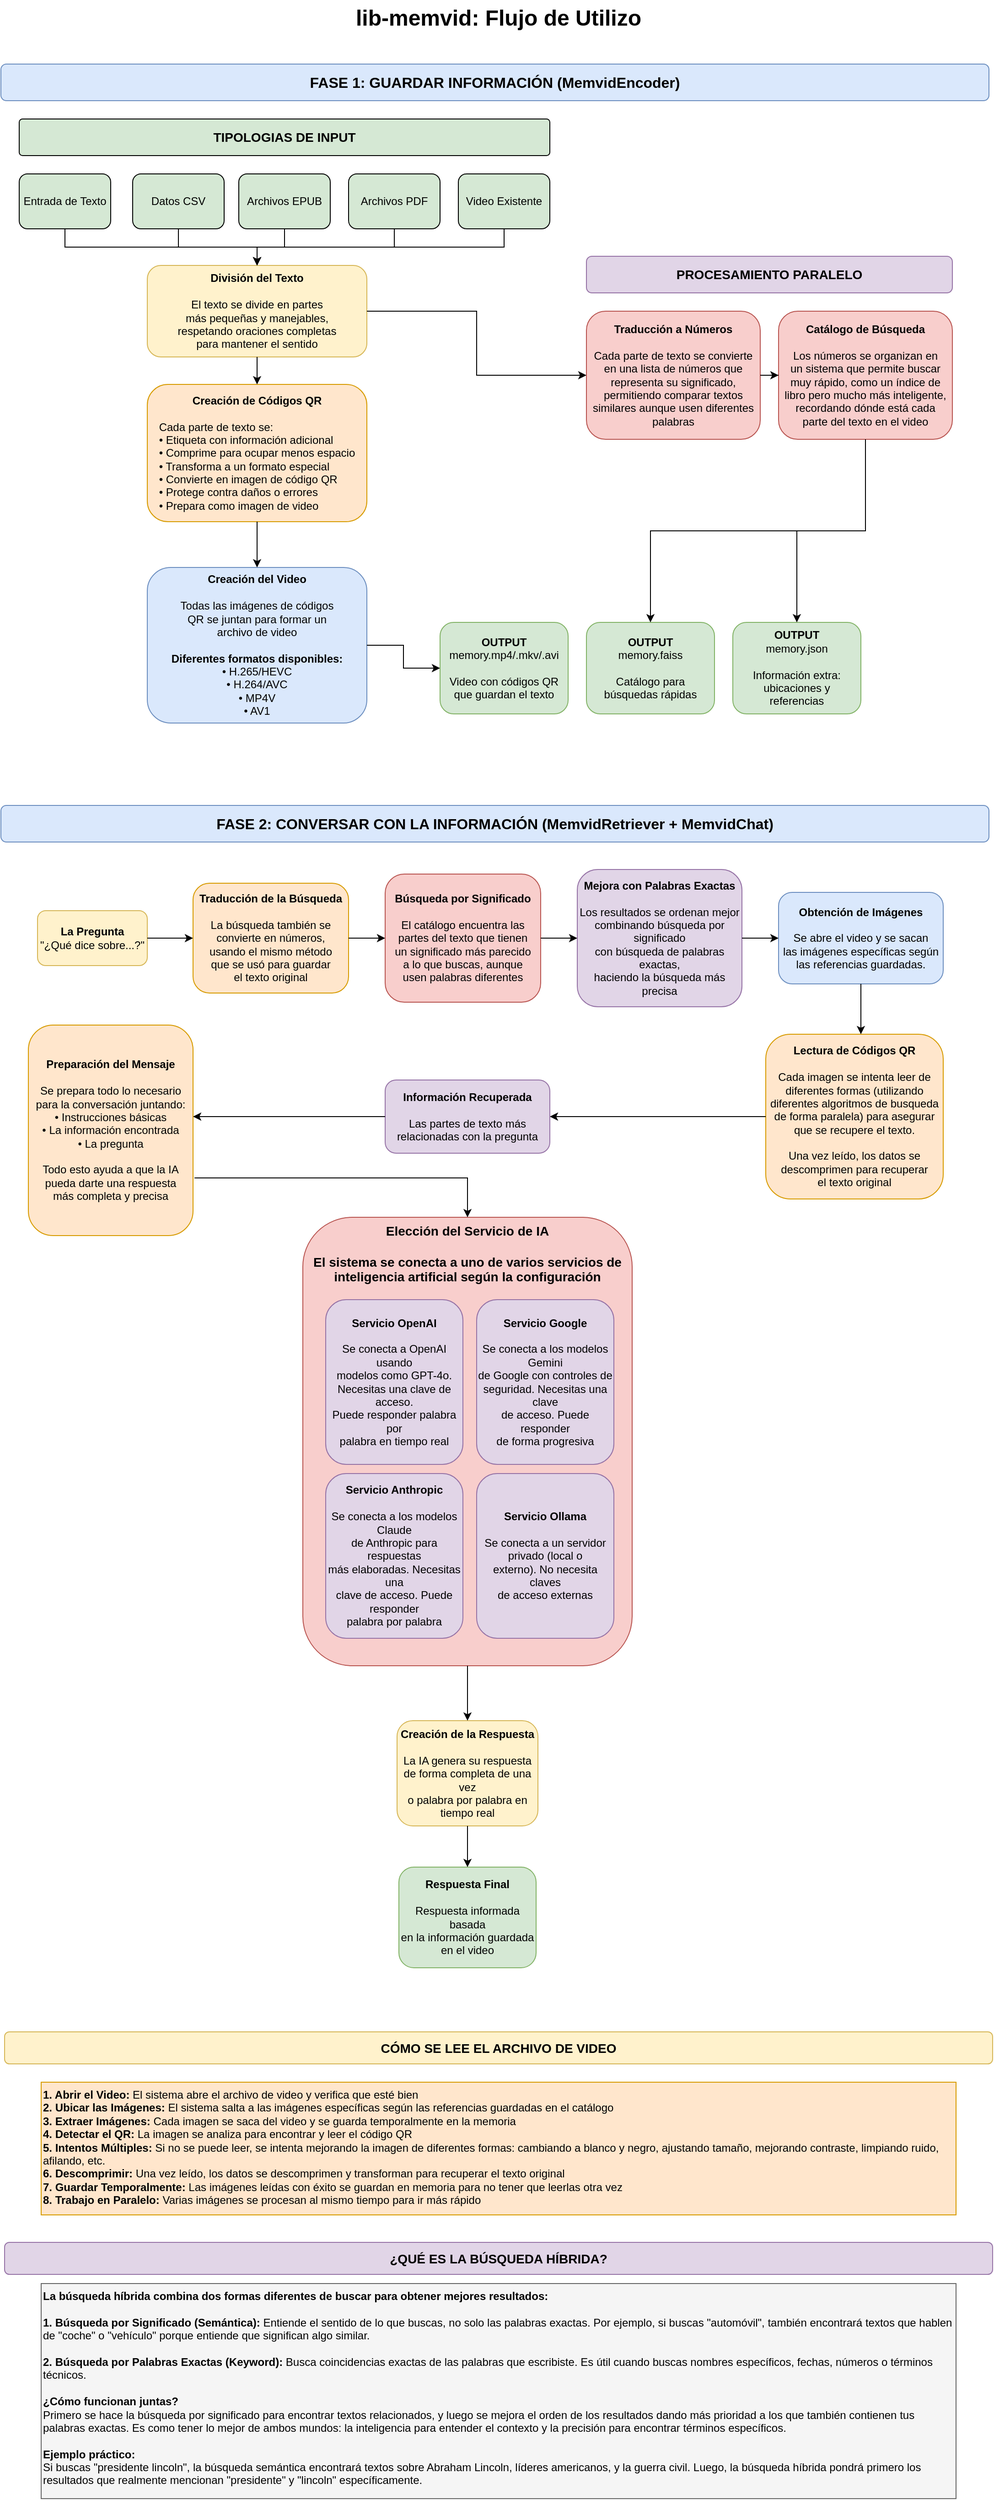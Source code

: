 <mxfile>
    <diagram name="Memvid Architecture" id="complete-flow">
        <mxGraphModel dx="1642" dy="666" grid="1" gridSize="10" guides="1" tooltips="1" connect="1" arrows="1" fold="1" page="1" pageScale="1" pageWidth="1169" pageHeight="1654" background="#FFFFFF" math="0" shadow="0">
            <root>
                <mxCell id="0"/>
                <mxCell id="1" parent="0"/>
                <mxCell id="14" value="&lt;b style=&quot;scrollbar-color: rgb(75, 75, 75) rgb(27, 29, 30);&quot;&gt;TIPOLOGIAS DE INPUT&lt;/b&gt;" style="whiteSpace=wrap;html=1;fillColor=light-dark(#D5E8D4,#336600);strokeColor=light-dark(#000000,#4D9900);gradientColor=none;rounded=1;verticalAlign=middle;fontSize=14;fontColor=light-dark(#000000,#FFFFFF);arcSize=9;" vertex="1" parent="1">
                    <mxGeometry x="60" y="150" width="580" height="40" as="geometry"/>
                </mxCell>
                <mxCell id="title" value="lib-memvid: Flujo de Utilizo" style="text;html=1;strokeColor=none;fillColor=none;align=center;verticalAlign=middle;whiteSpace=wrap;rounded=0;fontSize=24;fontStyle=1" parent="1" vertex="1">
                    <mxGeometry x="284" y="20" width="600" height="40" as="geometry"/>
                </mxCell>
                <mxCell id="encoding-title" value="FASE 1: GUARDAR INFORMACIÓN (MemvidEncoder)" style="rounded=1;whiteSpace=wrap;html=1;fontSize=16;fontStyle=1;fillColor=#dae8fc;strokeColor=#6c8ebf;align=center;" parent="1" vertex="1">
                    <mxGeometry x="40" y="90" width="1080" height="40" as="geometry"/>
                </mxCell>
                <mxCell id="input-text" value="Entrada de Texto" style="rounded=1;whiteSpace=wrap;html=1;fillColor=#d5e8d4;strokeColor=light-dark(#000000,#336600);align=center;" parent="1" vertex="1">
                    <mxGeometry x="60" y="210" width="100" height="60" as="geometry"/>
                </mxCell>
                <mxCell id="input-pdf" value="Archivos PDF" style="rounded=1;whiteSpace=wrap;html=1;fillColor=#d5e8d4;strokeColor=light-dark(#000000,#336600);align=center;" parent="1" vertex="1">
                    <mxGeometry x="420" y="210" width="100" height="60" as="geometry"/>
                </mxCell>
                <mxCell id="input-epub" value="Archivos EPUB" style="rounded=1;whiteSpace=wrap;html=1;fillColor=#d5e8d4;strokeColor=light-dark(#000000,#336600);align=center;" parent="1" vertex="1">
                    <mxGeometry x="300" y="210" width="100" height="60" as="geometry"/>
                </mxCell>
                <mxCell id="input-csv" value="Datos CSV" style="rounded=1;whiteSpace=wrap;html=1;fillColor=#d5e8d4;strokeColor=light-dark(#000000,#336600);align=center;" parent="1" vertex="1">
                    <mxGeometry x="184" y="210" width="100" height="60" as="geometry"/>
                </mxCell>
                <mxCell id="input-video" value="Video Existente" style="rounded=1;whiteSpace=wrap;html=1;fillColor=#d5e8d4;strokeColor=light-dark(#000000,#336600);align=center;" parent="1" vertex="1">
                    <mxGeometry x="540" y="210" width="100" height="60" as="geometry"/>
                </mxCell>
                <mxCell id="chunking" value="&lt;b&gt;División del Texto&lt;/b&gt;&lt;br&gt;&lt;br&gt;El texto se divide en partes&lt;br&gt;más pequeñas y manejables,&lt;br&gt;respetando oraciones completas&lt;br&gt;para mantener el sentido" style="rounded=1;whiteSpace=wrap;html=1;fillColor=#fff2cc;strokeColor=#d6b656;align=center;" parent="1" vertex="1">
                    <mxGeometry x="200" y="310" width="240" height="100" as="geometry"/>
                </mxCell>
                <mxCell id="arrow1" style="edgeStyle=orthogonalEdgeStyle;rounded=0;orthogonalLoop=1;jettySize=auto;html=1;align=center;" parent="1" source="input-text" target="chunking" edge="1">
                    <mxGeometry relative="1" as="geometry">
                        <Array as="points">
                            <mxPoint x="110" y="290"/>
                            <mxPoint x="320" y="290"/>
                        </Array>
                    </mxGeometry>
                </mxCell>
                <mxCell id="arrow2" style="edgeStyle=orthogonalEdgeStyle;rounded=0;orthogonalLoop=1;jettySize=auto;html=1;align=center;" parent="1" source="input-pdf" target="chunking" edge="1">
                    <mxGeometry relative="1" as="geometry"/>
                </mxCell>
                <mxCell id="arrow3" style="edgeStyle=orthogonalEdgeStyle;rounded=0;orthogonalLoop=1;jettySize=auto;html=1;align=center;" parent="1" source="input-epub" target="chunking" edge="1">
                    <mxGeometry relative="1" as="geometry"/>
                </mxCell>
                <mxCell id="arrow4" style="edgeStyle=orthogonalEdgeStyle;rounded=0;orthogonalLoop=1;jettySize=auto;html=1;align=center;" parent="1" source="input-csv" target="chunking" edge="1">
                    <mxGeometry relative="1" as="geometry"/>
                </mxCell>
                <mxCell id="qr-gen" value="&lt;b&gt;Creación de Códigos QR&lt;/b&gt;&lt;br&gt;&lt;br&gt;&lt;div style=&quot;text-align: left;&quot;&gt;&lt;span style=&quot;background-color: transparent;&quot;&gt;Cada parte de texto se:&lt;/span&gt;&lt;/div&gt;&lt;div style=&quot;text-align: left;&quot;&gt;&lt;span style=&quot;background-color: transparent;&quot;&gt;• Etiqueta con información adicional&lt;/span&gt;&lt;/div&gt;&lt;div style=&quot;text-align: left;&quot;&gt;&lt;span style=&quot;background-color: transparent;&quot;&gt;• Comprime para ocupar menos espacio&lt;/span&gt;&lt;/div&gt;&lt;div style=&quot;text-align: left;&quot;&gt;&lt;span style=&quot;background-color: transparent;&quot;&gt;• Transforma a un formato especial&lt;/span&gt;&lt;/div&gt;&lt;div style=&quot;text-align: left;&quot;&gt;&lt;span style=&quot;background-color: transparent;&quot;&gt;• Convierte en imagen de código QR&lt;/span&gt;&lt;/div&gt;&lt;div style=&quot;text-align: left;&quot;&gt;&lt;span style=&quot;background-color: transparent;&quot;&gt;• Protege contra daños o errores&lt;/span&gt;&lt;/div&gt;&lt;div style=&quot;text-align: left;&quot;&gt;&lt;span style=&quot;background-color: transparent;&quot;&gt;• Prepara como imagen de video&lt;/span&gt;&lt;/div&gt;" style="rounded=1;whiteSpace=wrap;html=1;fillColor=#ffe6cc;strokeColor=#d79b00;align=center;" parent="1" vertex="1">
                    <mxGeometry x="200" y="440" width="240" height="150" as="geometry"/>
                </mxCell>
                <mxCell id="arrow5" style="edgeStyle=orthogonalEdgeStyle;rounded=0;orthogonalLoop=1;jettySize=auto;html=1;align=center;" parent="1" source="chunking" target="qr-gen" edge="1">
                    <mxGeometry relative="1" as="geometry"/>
                </mxCell>
                <mxCell id="parallel-index" value="&lt;b&gt;PROCESAMIENTO PARALELO&lt;/b&gt;" style="rounded=1;whiteSpace=wrap;html=1;fontSize=14;fontStyle=1;fillColor=#e1d5e7;strokeColor=#9673a6;align=center;" parent="1" vertex="1">
                    <mxGeometry x="680" y="300" width="400" height="40" as="geometry"/>
                </mxCell>
                <mxCell id="embedding" value="&lt;b&gt;Traducción a Números&lt;/b&gt;&lt;br&gt;&lt;br&gt;Cada parte de texto se convierte&lt;br&gt;en una lista de números que&lt;br&gt;representa su significado,&lt;br&gt;permitiendo comparar textos&lt;br&gt;similares aunque usen diferentes&lt;br&gt;palabras" style="rounded=1;whiteSpace=wrap;html=1;fillColor=#f8cecc;strokeColor=#b85450;align=center;" parent="1" vertex="1">
                    <mxGeometry x="680" y="360" width="190" height="140" as="geometry"/>
                </mxCell>
                <mxCell id="faiss" value="&lt;b&gt;Catálogo de Búsqueda&lt;/b&gt;&lt;br&gt;&lt;br&gt;Los números se organizan en&lt;br&gt;un sistema que permite buscar&lt;br&gt;muy rápido, como un índice de&lt;br&gt;libro pero mucho más inteligente,&lt;br&gt;recordando dónde está cada&lt;br&gt;parte del texto en el video" style="rounded=1;whiteSpace=wrap;html=1;fillColor=#f8cecc;strokeColor=#b85450;align=center;" parent="1" vertex="1">
                    <mxGeometry x="890" y="360" width="190" height="140" as="geometry"/>
                </mxCell>
                <mxCell id="arrow6" style="edgeStyle=orthogonalEdgeStyle;rounded=0;orthogonalLoop=1;jettySize=auto;html=1;align=center;" parent="1" source="chunking" target="embedding" edge="1">
                    <mxGeometry relative="1" as="geometry"/>
                </mxCell>
                <mxCell id="arrow7" style="edgeStyle=orthogonalEdgeStyle;rounded=0;orthogonalLoop=1;jettySize=auto;html=1;align=center;" parent="1" source="embedding" target="faiss" edge="1">
                    <mxGeometry relative="1" as="geometry"/>
                </mxCell>
                <mxCell id="video-encoding" value="&lt;b&gt;Creación del Video&lt;/b&gt;&lt;br&gt;&lt;br&gt;Todas las imágenes de códigos&lt;br&gt;QR se juntan para formar un&lt;br&gt;archivo de video&lt;br&gt;&lt;br&gt;&lt;b&gt;Diferentes formatos disponibles:&lt;/b&gt;&lt;br&gt;• H.265/HEVC&lt;br&gt;• H.264/AVC&lt;br&gt;• MP4V&lt;br&gt;• AV1" style="rounded=1;whiteSpace=wrap;html=1;fillColor=#dae8fc;strokeColor=#6c8ebf;align=center;" parent="1" vertex="1">
                    <mxGeometry x="200" y="640" width="240" height="170" as="geometry"/>
                </mxCell>
                <mxCell id="arrow8" style="edgeStyle=orthogonalEdgeStyle;rounded=0;orthogonalLoop=1;jettySize=auto;html=1;align=center;" parent="1" source="qr-gen" target="video-encoding" edge="1">
                    <mxGeometry relative="1" as="geometry"/>
                </mxCell>
                <mxCell id="output-video" value="&lt;b&gt;OUTPUT&lt;/b&gt;&lt;br&gt;memory.mp4/.mkv/.avi&lt;br&gt;&lt;br&gt;Video con códigos QR&lt;br&gt;que guardan el texto" style="rounded=1;whiteSpace=wrap;html=1;fillColor=#d5e8d4;strokeColor=#82b366;align=center;" parent="1" vertex="1">
                    <mxGeometry x="520" y="700" width="140" height="100" as="geometry"/>
                </mxCell>
                <mxCell id="output-index-faiss" value="&lt;b&gt;OUTPUT&lt;/b&gt;&lt;br&gt;memory.faiss&lt;br&gt;&lt;br&gt;Catálogo para&lt;br&gt;búsquedas rápidas" style="rounded=1;whiteSpace=wrap;html=1;fillColor=#d5e8d4;strokeColor=#82b366;align=center;" parent="1" vertex="1">
                    <mxGeometry x="680" y="700" width="140" height="100" as="geometry"/>
                </mxCell>
                <mxCell id="output-index-json" value="&lt;b&gt;OUTPUT&lt;/b&gt;&lt;br&gt;memory.json&lt;br&gt;&lt;br&gt;Información extra:&lt;br&gt;ubicaciones y&lt;br&gt;referencias" style="rounded=1;whiteSpace=wrap;html=1;fillColor=#d5e8d4;strokeColor=#82b366;align=center;" parent="1" vertex="1">
                    <mxGeometry x="840" y="700" width="140" height="100" as="geometry"/>
                </mxCell>
                <mxCell id="arrow9" style="edgeStyle=orthogonalEdgeStyle;rounded=0;orthogonalLoop=1;jettySize=auto;html=1;align=center;" parent="1" source="video-encoding" target="output-video" edge="1">
                    <mxGeometry relative="1" as="geometry"/>
                </mxCell>
                <mxCell id="arrow10" style="edgeStyle=orthogonalEdgeStyle;rounded=0;orthogonalLoop=1;jettySize=auto;html=1;align=center;" parent="1" source="faiss" target="output-index-faiss" edge="1">
                    <mxGeometry relative="1" as="geometry">
                        <Array as="points">
                            <mxPoint x="985" y="600"/>
                            <mxPoint x="750" y="600"/>
                        </Array>
                    </mxGeometry>
                </mxCell>
                <mxCell id="arrow11" style="edgeStyle=orthogonalEdgeStyle;rounded=0;orthogonalLoop=1;jettySize=auto;html=1;align=center;" parent="1" source="faiss" target="output-index-json" edge="1">
                    <mxGeometry relative="1" as="geometry"/>
                </mxCell>
                <mxCell id="retrieval-title" value="FASE 2: CONVERSAR CON LA INFORMACIÓN (MemvidRetriever + MemvidChat)" style="rounded=1;whiteSpace=wrap;html=1;fontSize=16;fontStyle=1;fillColor=#dae8fc;strokeColor=#6c8ebf;align=center;" parent="1" vertex="1">
                    <mxGeometry x="40" y="900" width="1080" height="40" as="geometry"/>
                </mxCell>
                <mxCell id="user-query" value="&lt;b&gt;La Pregunta&lt;/b&gt;&lt;br&gt;&quot;¿Qué dice sobre...?&quot;" style="rounded=1;whiteSpace=wrap;html=1;fillColor=#fff2cc;strokeColor=#d6b656;align=center;" parent="1" vertex="1">
                    <mxGeometry x="80" y="1015" width="120" height="60" as="geometry"/>
                </mxCell>
                <mxCell id="query-embedding" value="&lt;b&gt;Traducción de la Búsqueda&lt;/b&gt;&lt;br&gt;&lt;br&gt;La búsqueda también se&lt;br&gt;convierte en números,&lt;br&gt;usando el mismo método&lt;br&gt;que se usó para guardar&lt;br&gt;el texto original" style="rounded=1;whiteSpace=wrap;html=1;fillColor=#ffe6cc;strokeColor=#d79b00;align=center;" parent="1" vertex="1">
                    <mxGeometry x="250" y="985" width="170" height="120" as="geometry"/>
                </mxCell>
                <mxCell id="arrow12" style="edgeStyle=orthogonalEdgeStyle;rounded=0;orthogonalLoop=1;jettySize=auto;html=1;align=center;" parent="1" source="user-query" target="query-embedding" edge="1">
                    <mxGeometry relative="1" as="geometry"/>
                </mxCell>
                <mxCell id="faiss-search" value="&lt;b&gt;Búsqueda por Significado&lt;/b&gt;&lt;br&gt;&lt;br&gt;El catálogo encuentra las&lt;br&gt;partes del texto que tienen&lt;br&gt;un significado más parecido&lt;br&gt;a lo que buscas, aunque&lt;br&gt;usen palabras diferentes" style="rounded=1;whiteSpace=wrap;html=1;fillColor=#f8cecc;strokeColor=#b85450;align=center;" parent="1" vertex="1">
                    <mxGeometry x="460" y="975" width="170" height="140" as="geometry"/>
                </mxCell>
                <mxCell id="arrow13" style="edgeStyle=orthogonalEdgeStyle;rounded=0;orthogonalLoop=1;jettySize=auto;html=1;align=center;" parent="1" source="query-embedding" target="faiss-search" edge="1">
                    <mxGeometry relative="1" as="geometry"/>
                </mxCell>
                <mxCell id="keyword-boost" value="&lt;b&gt;Mejora con Palabras Exactas&lt;/b&gt;&lt;br&gt;&lt;br&gt;Los resultados se ordenan mejor&lt;br&gt;combinando búsqueda por significado&lt;br&gt;con búsqueda de palabras exactas,&lt;br&gt;haciendo la búsqueda más precisa" style="rounded=1;whiteSpace=wrap;html=1;fillColor=#e1d5e7;strokeColor=#9673a6;align=center;" parent="1" vertex="1">
                    <mxGeometry x="670" y="970" width="180" height="150" as="geometry"/>
                </mxCell>
                <mxCell id="arrow14" style="edgeStyle=orthogonalEdgeStyle;rounded=0;orthogonalLoop=1;jettySize=auto;html=1;align=center;" parent="1" source="faiss-search" target="keyword-boost" edge="1">
                    <mxGeometry relative="1" as="geometry"/>
                </mxCell>
                <mxCell id="frame-extract" value="&lt;b&gt;Obtención de Imágenes&lt;/b&gt;&lt;br&gt;&lt;br&gt;Se abre el video y se sacan&lt;br&gt;las imágenes específicas según&lt;br&gt;las referencias guardadas." style="rounded=1;whiteSpace=wrap;html=1;fillColor=#dae8fc;strokeColor=#6c8ebf;align=center;" parent="1" vertex="1">
                    <mxGeometry x="890" y="995" width="180" height="100" as="geometry"/>
                </mxCell>
                <mxCell id="arrow15" style="edgeStyle=orthogonalEdgeStyle;rounded=0;orthogonalLoop=1;jettySize=auto;html=1;align=center;" parent="1" source="keyword-boost" target="frame-extract" edge="1">
                    <mxGeometry relative="1" as="geometry"/>
                </mxCell>
                <mxCell id="qr-decode" value="&lt;b&gt;Lectura de Códigos QR&lt;/b&gt;&lt;br&gt;&lt;br&gt;Cada imagen se intenta leer de&lt;br&gt;diferentes formas (utilizando diferentes algoritmos de busqueda de forma paralela) para asegurar&lt;br&gt;que se recupere el texto.&lt;br&gt;&lt;br&gt;Una vez leído, los datos se&lt;br&gt;descomprimen para recuperar&lt;br&gt;el texto original" style="rounded=1;whiteSpace=wrap;html=1;fillColor=#ffe6cc;strokeColor=#d79b00;align=center;" parent="1" vertex="1">
                    <mxGeometry x="876" y="1150" width="194" height="180" as="geometry"/>
                </mxCell>
                <mxCell id="arrow16" style="edgeStyle=orthogonalEdgeStyle;rounded=0;orthogonalLoop=1;jettySize=auto;html=1;align=center;" parent="1" source="frame-extract" target="qr-decode" edge="1">
                    <mxGeometry relative="1" as="geometry">
                        <Array as="points">
                            <mxPoint x="970" y="1090"/>
                            <mxPoint x="340" y="1090"/>
                        </Array>
                    </mxGeometry>
                </mxCell>
                <mxCell id="retrieved-chunks" value="&lt;b&gt;Información Recuperada&lt;/b&gt;&lt;br&gt;&lt;br&gt;Las partes de texto más&lt;br&gt;relacionadas con la pregunta" style="rounded=1;whiteSpace=wrap;html=1;fillColor=#e1d5e7;strokeColor=#9673a6;align=center;" parent="1" vertex="1">
                    <mxGeometry x="460" y="1200" width="180" height="80" as="geometry"/>
                </mxCell>
                <mxCell id="arrow17" style="edgeStyle=orthogonalEdgeStyle;rounded=0;orthogonalLoop=1;jettySize=auto;html=1;align=center;" parent="1" source="qr-decode" target="retrieved-chunks" edge="1">
                    <mxGeometry relative="1" as="geometry"/>
                </mxCell>
                <mxCell id="msg-build" value="&lt;b&gt;Preparación del Mensaje&lt;/b&gt;&lt;br&gt;&lt;br&gt;Se prepara todo lo necesario&lt;br&gt;para la conversación juntando:&lt;br&gt;• Instrucciones básicas&lt;br&gt;• La información encontrada&lt;br&gt;• La pregunta&lt;br&gt;&lt;br&gt;Todo esto ayuda a que la IA&lt;br&gt;pueda darte una respuesta&lt;br&gt;más completa y precisa" style="rounded=1;whiteSpace=wrap;html=1;fillColor=#ffe6cc;strokeColor=#d79b00;align=center;" parent="1" vertex="1">
                    <mxGeometry x="70" y="1140" width="180" height="230" as="geometry"/>
                </mxCell>
                <mxCell id="arrow17b" style="edgeStyle=orthogonalEdgeStyle;rounded=0;orthogonalLoop=1;jettySize=auto;html=1;align=center;" edge="1" parent="1" source="retrieved-chunks" target="msg-build">
                    <mxGeometry relative="1" as="geometry">
                        <Array as="points">
                            <mxPoint x="380" y="1240"/>
                            <mxPoint x="380" y="1240"/>
                        </Array>
                    </mxGeometry>
                </mxCell>
                <mxCell id="llm-selector" value="&lt;b&gt;Elección del Servicio de IA&lt;/b&gt;&lt;br&gt;&lt;br&gt;El sistema se conecta a uno de varios servicios de inteligencia artificial según la configuración" style="rounded=1;whiteSpace=wrap;html=1;fontSize=14;fontStyle=1;fillColor=#f8cecc;strokeColor=#b85450;verticalAlign=top;align=center;" parent="1" vertex="1">
                    <mxGeometry x="370" y="1350" width="360" height="490" as="geometry"/>
                </mxCell>
                <mxCell id="arrow20" style="edgeStyle=orthogonalEdgeStyle;rounded=0;orthogonalLoop=1;jettySize=auto;html=1;align=center;exitX=1.009;exitY=0.726;exitDx=0;exitDy=0;exitPerimeter=0;entryX=0.5;entryY=0;entryDx=0;entryDy=0;" parent="1" source="msg-build" target="llm-selector" edge="1">
                    <mxGeometry relative="1" as="geometry">
                        <mxPoint x="300" y="1310" as="sourcePoint"/>
                        <mxPoint x="620" y="1450" as="targetPoint"/>
                    </mxGeometry>
                </mxCell>
                <mxCell id="llm-openai" value="&lt;b&gt;Servicio OpenAI&lt;/b&gt;&lt;br&gt;&lt;br&gt;Se conecta a OpenAI usando&lt;br&gt;modelos como GPT-4o.&lt;br&gt;Necesitas una clave de acceso.&lt;br&gt;Puede responder palabra por&lt;br&gt;palabra en tiempo real" style="rounded=1;whiteSpace=wrap;html=1;fillColor=#e1d5e7;strokeColor=#9673a6;align=center;" parent="1" vertex="1">
                    <mxGeometry x="395" y="1440" width="150" height="180" as="geometry"/>
                </mxCell>
                <mxCell id="llm-google" value="&lt;b&gt;Servicio Google&lt;/b&gt;&lt;br&gt;&lt;br&gt;Se conecta a los modelos Gemini&lt;br&gt;de Google con controles de&lt;br&gt;seguridad. Necesitas una clave&lt;br&gt;de acceso. Puede responder&lt;br&gt;de forma progresiva" style="rounded=1;whiteSpace=wrap;html=1;fillColor=#e1d5e7;strokeColor=#9673a6;align=center;" parent="1" vertex="1">
                    <mxGeometry x="560" y="1440" width="150" height="180" as="geometry"/>
                </mxCell>
                <mxCell id="llm-anthropic" value="&lt;b&gt;Servicio Anthropic&lt;/b&gt;&lt;br&gt;&lt;br&gt;Se conecta a los modelos Claude&lt;br&gt;de Anthropic para respuestas&lt;br&gt;más elaboradas. Necesitas una&lt;br&gt;clave de acceso. Puede responder&lt;br&gt;palabra por palabra" style="rounded=1;whiteSpace=wrap;html=1;fillColor=#e1d5e7;strokeColor=#9673a6;align=center;" parent="1" vertex="1">
                    <mxGeometry x="395" y="1630" width="150" height="180" as="geometry"/>
                </mxCell>
                <mxCell id="llm-ollama" value="&lt;b&gt;Servicio Ollama&lt;/b&gt;&lt;br&gt;&lt;br&gt;Se conecta a un servidor privado (local o externo).&amp;nbsp;No necesita claves&lt;br&gt;de acceso externas" style="rounded=1;whiteSpace=wrap;html=1;fillColor=#e1d5e7;strokeColor=#9673a6;align=center;" parent="1" vertex="1">
                    <mxGeometry x="560" y="1630" width="150" height="180" as="geometry"/>
                </mxCell>
                <mxCell id="streaming" value="&lt;b&gt;Creación de la Respuesta&lt;/b&gt;&lt;br&gt;&lt;br&gt;La IA genera su respuesta&lt;br&gt;de forma completa de una vez&lt;br&gt;o palabra por palabra en&lt;br&gt;tiempo real" style="rounded=1;whiteSpace=wrap;html=1;fillColor=#fff2cc;strokeColor=#d6b656;align=center;" parent="1" vertex="1">
                    <mxGeometry x="473" y="1900" width="154" height="115" as="geometry"/>
                </mxCell>
                <mxCell id="final-response" value="&lt;b&gt;Respuesta Final&lt;/b&gt;&lt;br&gt;&lt;br&gt;Respuesta informada basada&lt;br&gt;en la información guardada&lt;br&gt;en el video" style="rounded=1;whiteSpace=wrap;html=1;fillColor=#d5e8d4;strokeColor=#82b366;align=center;" parent="1" vertex="1">
                    <mxGeometry x="475" y="2060" width="150" height="110" as="geometry"/>
                </mxCell>
                <mxCell id="arrow27" style="edgeStyle=orthogonalEdgeStyle;rounded=0;orthogonalLoop=1;jettySize=auto;html=1;align=center;" parent="1" source="streaming" target="final-response" edge="1">
                    <mxGeometry relative="1" as="geometry"/>
                </mxCell>
                <mxCell id="video-read-title" value="CÓMO SE LEE EL ARCHIVO DE VIDEO" style="rounded=1;whiteSpace=wrap;html=1;fontSize=14;fontStyle=1;fillColor=#fff2cc;strokeColor=#d6b656;align=center;" parent="1" vertex="1">
                    <mxGeometry x="44" y="2240" width="1080" height="35" as="geometry"/>
                </mxCell>
                <mxCell id="video-read-detail" value="&lt;b&gt;1. Abrir el Video:&lt;/b&gt; El sistema abre el archivo de video y verifica que esté bien&lt;br&gt;&lt;b&gt;2. Ubicar las Imágenes:&lt;/b&gt; El sistema salta a las imágenes específicas según las referencias guardadas en el catálogo&lt;br&gt;&lt;b&gt;3. Extraer Imágenes:&lt;/b&gt; Cada imagen se saca del video y se guarda temporalmente en la memoria&lt;br&gt;&lt;b&gt;4. Detectar el QR:&lt;/b&gt; La imagen se analiza para encontrar y leer el código QR&lt;br&gt;&lt;b&gt;5. Intentos Múltiples:&lt;/b&gt; Si no se puede leer, se intenta mejorando la imagen de diferentes formas: cambiando a blanco y negro, ajustando tamaño, mejorando contraste, limpiando ruido, afilando, etc.&lt;br&gt;&lt;b&gt;6. Descomprimir:&lt;/b&gt; Una vez leído, los datos se descomprimen y transforman para recuperar el texto original&lt;br&gt;&lt;b&gt;7. Guardar Temporalmente:&lt;/b&gt; Las imágenes leídas con éxito se guardan en memoria para no tener que leerlas otra vez&lt;br&gt;&lt;b&gt;8. Trabajo en Paralelo:&lt;/b&gt; Varias imágenes se procesan al mismo tiempo para ir más rápido" style="rounded=0;whiteSpace=wrap;html=1;fillColor=#ffe6cc;strokeColor=#d79b00;align=left;verticalAlign=top;" parent="1" vertex="1">
                    <mxGeometry x="84" y="2295" width="1000" height="145" as="geometry"/>
                </mxCell>
                <mxCell id="hybrid-search-title" value="¿QUÉ ES LA BÚSQUEDA HÍBRIDA?" style="rounded=1;whiteSpace=wrap;html=1;fontSize=14;fontStyle=1;fillColor=#e1d5e7;strokeColor=#9673a6;align=center;" vertex="1" parent="1">
                    <mxGeometry x="44" y="2470" width="1080" height="35" as="geometry"/>
                </mxCell>
                <mxCell id="hybrid-search-detail" value="&lt;b&gt;La búsqueda híbrida combina dos formas diferentes de buscar para obtener mejores resultados:&lt;/b&gt;&lt;br&gt;&lt;br&gt;&lt;b&gt;1. Búsqueda por Significado (Semántica):&lt;/b&gt; Entiende el sentido de lo que buscas, no solo las palabras exactas. Por ejemplo, si buscas &quot;automóvil&quot;, también encontrará textos que hablen de &quot;coche&quot; o &quot;vehículo&quot; porque entiende que significan algo similar.&lt;br&gt;&lt;br&gt;&lt;b&gt;2. Búsqueda por Palabras Exactas (Keyword):&lt;/b&gt; Busca coincidencias exactas de las palabras que escribiste. Es útil cuando buscas nombres específicos, fechas, números o términos técnicos.&lt;br&gt;&lt;br&gt;&lt;b&gt;¿Cómo funcionan juntas?&lt;/b&gt;&lt;br&gt;Primero se hace la búsqueda por significado para encontrar textos relacionados, y luego se mejora el orden de los resultados dando más prioridad a los que también contienen tus palabras exactas. Es como tener lo mejor de ambos mundos: la inteligencia para entender el contexto y la precisión para encontrar términos específicos.&lt;br&gt;&lt;br&gt;&lt;b&gt;Ejemplo práctico:&lt;/b&gt;&lt;br&gt;Si buscas &quot;presidente lincoln&quot;, la búsqueda semántica encontrará textos sobre Abraham Lincoln, líderes americanos, y la guerra civil. Luego, la búsqueda híbrida pondrá primero los resultados que realmente mencionan &quot;presidente&quot; y &quot;lincoln&quot; específicamente." style="rounded=0;whiteSpace=wrap;html=1;fillColor=#f5f5f5;strokeColor=#666666;align=left;verticalAlign=top;" vertex="1" parent="1">
                    <mxGeometry x="84" y="2515" width="1000" height="235" as="geometry"/>
                </mxCell>
                <mxCell id="10" style="edgeStyle=orthogonalEdgeStyle;html=1;exitX=0.5;exitY=1;exitDx=0;exitDy=0;rounded=0;jettySize=auto;" parent="1" source="llm-selector" target="streaming" edge="1">
                    <mxGeometry relative="1" as="geometry"/>
                </mxCell>
                <mxCell id="15" style="edgeStyle=orthogonalEdgeStyle;rounded=0;orthogonalLoop=1;jettySize=auto;html=1;align=center;exitX=0.5;exitY=1;exitDx=0;exitDy=0;" edge="1" parent="1" source="input-video">
                    <mxGeometry relative="1" as="geometry">
                        <mxPoint x="600" y="280" as="sourcePoint"/>
                        <mxPoint x="320" y="310" as="targetPoint"/>
                        <Array as="points">
                            <mxPoint x="590" y="290"/>
                            <mxPoint x="320" y="290"/>
                        </Array>
                    </mxGeometry>
                </mxCell>
            </root>
        </mxGraphModel>
    </diagram>
</mxfile>